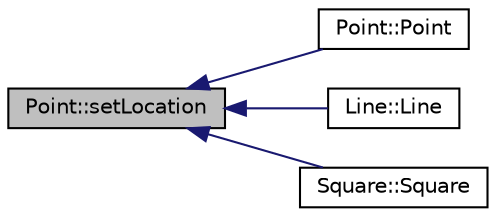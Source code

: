 digraph "Point::setLocation"
{
  edge [fontname="Helvetica",fontsize="10",labelfontname="Helvetica",labelfontsize="10"];
  node [fontname="Helvetica",fontsize="10",shape=record];
  rankdir="LR";
  Node1 [label="Point::setLocation",height=0.2,width=0.4,color="black", fillcolor="grey75", style="filled", fontcolor="black"];
  Node1 -> Node2 [dir="back",color="midnightblue",fontsize="10",style="solid",fontname="Helvetica"];
  Node2 [label="Point::Point",height=0.2,width=0.4,color="black", fillcolor="white", style="filled",URL="$class_point.html#ad92f2337b839a94ce97dcdb439b4325a"];
  Node1 -> Node3 [dir="back",color="midnightblue",fontsize="10",style="solid",fontname="Helvetica"];
  Node3 [label="Line::Line",height=0.2,width=0.4,color="black", fillcolor="white", style="filled",URL="$class_line.html#acc11b8a429d8cdd63ba6803dff5602b3"];
  Node1 -> Node4 [dir="back",color="midnightblue",fontsize="10",style="solid",fontname="Helvetica"];
  Node4 [label="Square::Square",height=0.2,width=0.4,color="black", fillcolor="white", style="filled",URL="$class_square.html#a3dc7ff9aefc2725172b5d3153973d243"];
}
